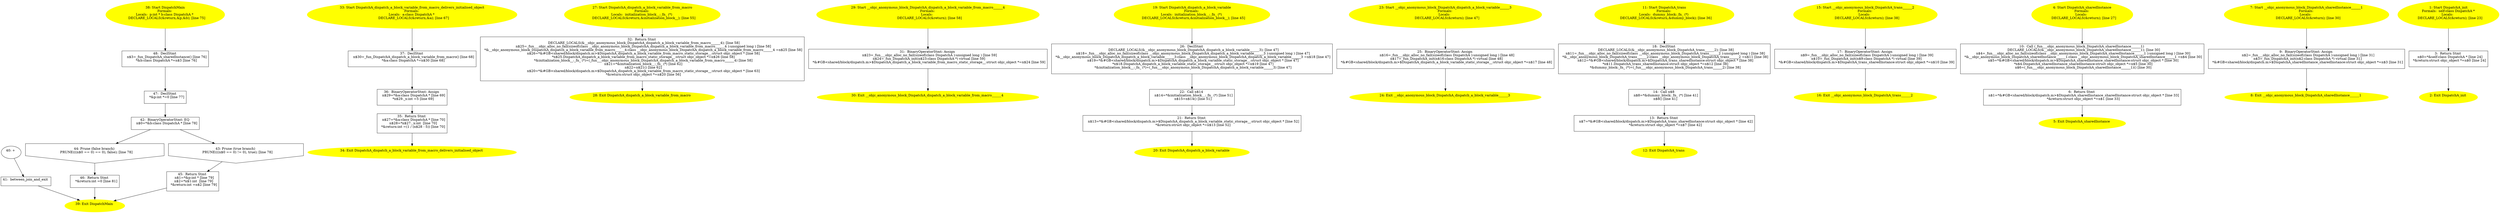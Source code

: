 /* @generated */
digraph iCFG {
48 [label="48:  DeclStmt \n   n$3=_fun_DispatchA_sharedInstance() [line 76]\n  *&b:class DispatchA *=n$3 [line 76]\n " shape="box"]
	

	 48 -> 47 ;
47 [label="47:  DeclStmt \n   *&p:int *=0 [line 77]\n " shape="box"]
	

	 47 -> 42 ;
46 [label="46:  Return Stmt \n   *&return:int =0 [line 81]\n " shape="box"]
	

	 46 -> 39 ;
45 [label="45:  Return Stmt \n   n$1=*&p:int * [line 79]\n  n$2=*n$1:int  [line 79]\n  *&return:int =n$2 [line 79]\n " shape="box"]
	

	 45 -> 39 ;
44 [label="44: Prune (false branch) \n   PRUNE(((n$0 == 0) == 0), false); [line 78]\n " shape="invhouse"]
	

	 44 -> 46 ;
43 [label="43: Prune (true branch) \n   PRUNE(((n$0 == 0) != 0), true); [line 78]\n " shape="invhouse"]
	

	 43 -> 45 ;
42 [label="42:  BinaryOperatorStmt: EQ \n   n$0=*&b:class DispatchA * [line 78]\n " shape="box"]
	

	 42 -> 43 ;
	 42 -> 44 ;
41 [label="41:  between_join_and_exit \n  " shape="box"]
	

	 41 -> 39 ;
40 [label="40: + \n  " ]
	

	 40 -> 41 ;
39 [label="39: Exit DispatchMain \n  " color=yellow style=filled]
	

38 [label="38: Start DispatchMain\nFormals: \nLocals:  p:int * b:class DispatchA * \n   DECLARE_LOCALS(&return,&p,&b); [line 75]\n " color=yellow style=filled]
	

	 38 -> 48 ;
37 [label="37:  DeclStmt \n   n$30=_fun_DispatchA_dispatch_a_block_variable_from_macro() [line 68]\n  *&a:class DispatchA *=n$30 [line 68]\n " shape="box"]
	

	 37 -> 36 ;
36 [label="36:  BinaryOperatorStmt: Assign \n   n$29=*&a:class DispatchA * [line 69]\n  *n$29._x:int =5 [line 69]\n " shape="box"]
	

	 36 -> 35 ;
35 [label="35:  Return Stmt \n   n$27=*&a:class DispatchA * [line 70]\n  n$28=*n$27._x:int  [line 70]\n  *&return:int =(1 / (n$28 - 5)) [line 70]\n " shape="box"]
	

	 35 -> 34 ;
34 [label="34: Exit DispatchA_dispatch_a_block_variable_from_macro_delivers_initialised_object \n  " color=yellow style=filled]
	

33 [label="33: Start DispatchA_dispatch_a_block_variable_from_macro_delivers_initialised_object\nFormals: \nLocals:  a:class DispatchA * \n   DECLARE_LOCALS(&return,&a); [line 67]\n " color=yellow style=filled]
	

	 33 -> 37 ;
32 [label="32:  Return Stmt \n   DECLARE_LOCALS(&__objc_anonymous_block_DispatchA_dispatch_a_block_variable_from_macro______4); [line 58]\n  n$25=_fun___objc_alloc_no_fail(sizeof(class __objc_anonymous_block_DispatchA_dispatch_a_block_variable_from_macro______4 ):unsigned long ) [line 58]\n  *&__objc_anonymous_block_DispatchA_dispatch_a_block_variable_from_macro______4:class __objc_anonymous_block_DispatchA_dispatch_a_block_variable_from_macro______4 =n$25 [line 58]\n  n$26=*&#GB<shared/block/dispatch.m>$DispatchA_dispatch_a_block_variable_from_macro_static_storage__:struct objc_object * [line 58]\n  *n$25.DispatchA_dispatch_a_block_variable_from_macro_static_storage__:struct objc_object *=n$26 [line 58]\n  *&initialization_block__:_fn_ (*)=(_fun___objc_anonymous_block_DispatchA_dispatch_a_block_variable_from_macro______4) [line 58]\n  n$21=*&initialization_block__:_fn_ (*) [line 62]\n  n$22=n$21() [line 62]\n  n$20=*&#GB<shared/block/dispatch.m>$DispatchA_dispatch_a_block_variable_from_macro_static_storage__:struct objc_object * [line 63]\n  *&return:struct objc_object *=n$20 [line 56]\n " shape="box"]
	

	 32 -> 28 ;
31 [label="31:  BinaryOperatorStmt: Assign \n   n$23=_fun___objc_alloc_no_fail(sizeof(class DispatchA ):unsigned long ) [line 59]\n  n$24=_fun_DispatchA_init(n$23:class DispatchA *) virtual [line 59]\n  *&#GB<shared/block/dispatch.m>$DispatchA_dispatch_a_block_variable_from_macro_static_storage__:struct objc_object *=n$24 [line 59]\n " shape="box"]
	

	 31 -> 30 ;
30 [label="30: Exit __objc_anonymous_block_DispatchA_dispatch_a_block_variable_from_macro______4 \n  " color=yellow style=filled]
	

29 [label="29: Start __objc_anonymous_block_DispatchA_dispatch_a_block_variable_from_macro______4\nFormals: \nLocals:  \n   DECLARE_LOCALS(&return); [line 58]\n " color=yellow style=filled]
	

	 29 -> 31 ;
28 [label="28: Exit DispatchA_dispatch_a_block_variable_from_macro \n  " color=yellow style=filled]
	

27 [label="27: Start DispatchA_dispatch_a_block_variable_from_macro\nFormals: \nLocals:  initialization_block__:_fn_ (*) \n   DECLARE_LOCALS(&return,&initialization_block__); [line 55]\n " color=yellow style=filled]
	

	 27 -> 32 ;
26 [label="26:  DeclStmt \n   DECLARE_LOCALS(&__objc_anonymous_block_DispatchA_dispatch_a_block_variable______3); [line 47]\n  n$18=_fun___objc_alloc_no_fail(sizeof(class __objc_anonymous_block_DispatchA_dispatch_a_block_variable______3 ):unsigned long ) [line 47]\n  *&__objc_anonymous_block_DispatchA_dispatch_a_block_variable______3:class __objc_anonymous_block_DispatchA_dispatch_a_block_variable______3 =n$18 [line 47]\n  n$19=*&#GB<shared/block/dispatch.m>$DispatchA_dispatch_a_block_variable_static_storage__:struct objc_object * [line 47]\n  *n$18.DispatchA_dispatch_a_block_variable_static_storage__:struct objc_object *=n$19 [line 47]\n  *&initialization_block__:_fn_ (*)=(_fun___objc_anonymous_block_DispatchA_dispatch_a_block_variable______3) [line 47]\n " shape="box"]
	

	 26 -> 22 ;
25 [label="25:  BinaryOperatorStmt: Assign \n   n$16=_fun___objc_alloc_no_fail(sizeof(class DispatchA ):unsigned long ) [line 48]\n  n$17=_fun_DispatchA_init(n$16:class DispatchA *) virtual [line 48]\n  *&#GB<shared/block/dispatch.m>$DispatchA_dispatch_a_block_variable_static_storage__:struct objc_object *=n$17 [line 48]\n " shape="box"]
	

	 25 -> 24 ;
24 [label="24: Exit __objc_anonymous_block_DispatchA_dispatch_a_block_variable______3 \n  " color=yellow style=filled]
	

23 [label="23: Start __objc_anonymous_block_DispatchA_dispatch_a_block_variable______3\nFormals: \nLocals:  \n   DECLARE_LOCALS(&return); [line 47]\n " color=yellow style=filled]
	

	 23 -> 25 ;
22 [label="22:  Call n$14 \n   n$14=*&initialization_block__:_fn_ (*) [line 51]\n  n$15=n$14() [line 51]\n " shape="box"]
	

	 22 -> 21 ;
21 [label="21:  Return Stmt \n   n$13=*&#GB<shared/block/dispatch.m>$DispatchA_dispatch_a_block_variable_static_storage__:struct objc_object * [line 52]\n  *&return:struct objc_object *=n$13 [line 52]\n " shape="box"]
	

	 21 -> 20 ;
20 [label="20: Exit DispatchA_dispatch_a_block_variable \n  " color=yellow style=filled]
	

19 [label="19: Start DispatchA_dispatch_a_block_variable\nFormals: \nLocals:  initialization_block__:_fn_ (*) \n   DECLARE_LOCALS(&return,&initialization_block__); [line 45]\n " color=yellow style=filled]
	

	 19 -> 26 ;
18 [label="18:  DeclStmt \n   DECLARE_LOCALS(&__objc_anonymous_block_DispatchA_trans______2); [line 38]\n  n$11=_fun___objc_alloc_no_fail(sizeof(class __objc_anonymous_block_DispatchA_trans______2 ):unsigned long ) [line 38]\n  *&__objc_anonymous_block_DispatchA_trans______2:class __objc_anonymous_block_DispatchA_trans______2 =n$11 [line 38]\n  n$12=*&#GB<shared/block/dispatch.m>$DispatchA_trans_sharedInstance:struct objc_object * [line 38]\n  *n$11.DispatchA_trans_sharedInstance:struct objc_object *=n$12 [line 38]\n  *&dummy_block:_fn_ (*)=(_fun___objc_anonymous_block_DispatchA_trans______2) [line 38]\n " shape="box"]
	

	 18 -> 14 ;
17 [label="17:  BinaryOperatorStmt: Assign \n   n$9=_fun___objc_alloc_no_fail(sizeof(class DispatchA ):unsigned long ) [line 39]\n  n$10=_fun_DispatchA_init(n$9:class DispatchA *) virtual [line 39]\n  *&#GB<shared/block/dispatch.m>$DispatchA_trans_sharedInstance:struct objc_object *=n$10 [line 39]\n " shape="box"]
	

	 17 -> 16 ;
16 [label="16: Exit __objc_anonymous_block_DispatchA_trans______2 \n  " color=yellow style=filled]
	

15 [label="15: Start __objc_anonymous_block_DispatchA_trans______2\nFormals: \nLocals:  \n   DECLARE_LOCALS(&return); [line 38]\n " color=yellow style=filled]
	

	 15 -> 17 ;
14 [label="14:  Call n$8 \n   n$8=*&dummy_block:_fn_ (*) [line 41]\n  n$8() [line 41]\n " shape="box"]
	

	 14 -> 13 ;
13 [label="13:  Return Stmt \n   n$7=*&#GB<shared/block/dispatch.m>$DispatchA_trans_sharedInstance:struct objc_object * [line 42]\n  *&return:struct objc_object *=n$7 [line 42]\n " shape="box"]
	

	 13 -> 12 ;
12 [label="12: Exit DispatchA_trans \n  " color=yellow style=filled]
	

11 [label="11: Start DispatchA_trans\nFormals: \nLocals:  dummy_block:_fn_ (*) \n   DECLARE_LOCALS(&return,&dummy_block); [line 36]\n " color=yellow style=filled]
	

	 11 -> 18 ;
10 [label="10:  Call (_fun___objc_anonymous_block_DispatchA_sharedInstance______1) \n   DECLARE_LOCALS(&__objc_anonymous_block_DispatchA_sharedInstance______1); [line 30]\n  n$4=_fun___objc_alloc_no_fail(sizeof(class __objc_anonymous_block_DispatchA_sharedInstance______1 ):unsigned long ) [line 30]\n  *&__objc_anonymous_block_DispatchA_sharedInstance______1:class __objc_anonymous_block_DispatchA_sharedInstance______1 =n$4 [line 30]\n  n$5=*&#GB<shared/block/dispatch.m>$DispatchA_sharedInstance_sharedInstance:struct objc_object * [line 30]\n  *n$4.DispatchA_sharedInstance_sharedInstance:struct objc_object *=n$5 [line 30]\n  n$6=(_fun___objc_anonymous_block_DispatchA_sharedInstance______1)() [line 30]\n " shape="box"]
	

	 10 -> 6 ;
9 [label="9:  BinaryOperatorStmt: Assign \n   n$2=_fun___objc_alloc_no_fail(sizeof(class DispatchA ):unsigned long ) [line 31]\n  n$3=_fun_DispatchA_init(n$2:class DispatchA *) virtual [line 31]\n  *&#GB<shared/block/dispatch.m>$DispatchA_sharedInstance_sharedInstance:struct objc_object *=n$3 [line 31]\n " shape="box"]
	

	 9 -> 8 ;
8 [label="8: Exit __objc_anonymous_block_DispatchA_sharedInstance______1 \n  " color=yellow style=filled]
	

7 [label="7: Start __objc_anonymous_block_DispatchA_sharedInstance______1\nFormals: \nLocals:  \n   DECLARE_LOCALS(&return); [line 30]\n " color=yellow style=filled]
	

	 7 -> 9 ;
6 [label="6:  Return Stmt \n   n$1=*&#GB<shared/block/dispatch.m>$DispatchA_sharedInstance_sharedInstance:struct objc_object * [line 33]\n  *&return:struct objc_object *=n$1 [line 33]\n " shape="box"]
	

	 6 -> 5 ;
5 [label="5: Exit DispatchA_sharedInstance \n  " color=yellow style=filled]
	

4 [label="4: Start DispatchA_sharedInstance\nFormals: \nLocals:  \n   DECLARE_LOCALS(&return); [line 27]\n " color=yellow style=filled]
	

	 4 -> 10 ;
3 [label="3:  Return Stmt \n   n$0=*&self:class DispatchA * [line 24]\n  *&return:struct objc_object *=n$0 [line 24]\n " shape="box"]
	

	 3 -> 2 ;
2 [label="2: Exit DispatchA_init \n  " color=yellow style=filled]
	

1 [label="1: Start DispatchA_init\nFormals:  self:class DispatchA *\nLocals:  \n   DECLARE_LOCALS(&return); [line 23]\n " color=yellow style=filled]
	

	 1 -> 3 ;
}
